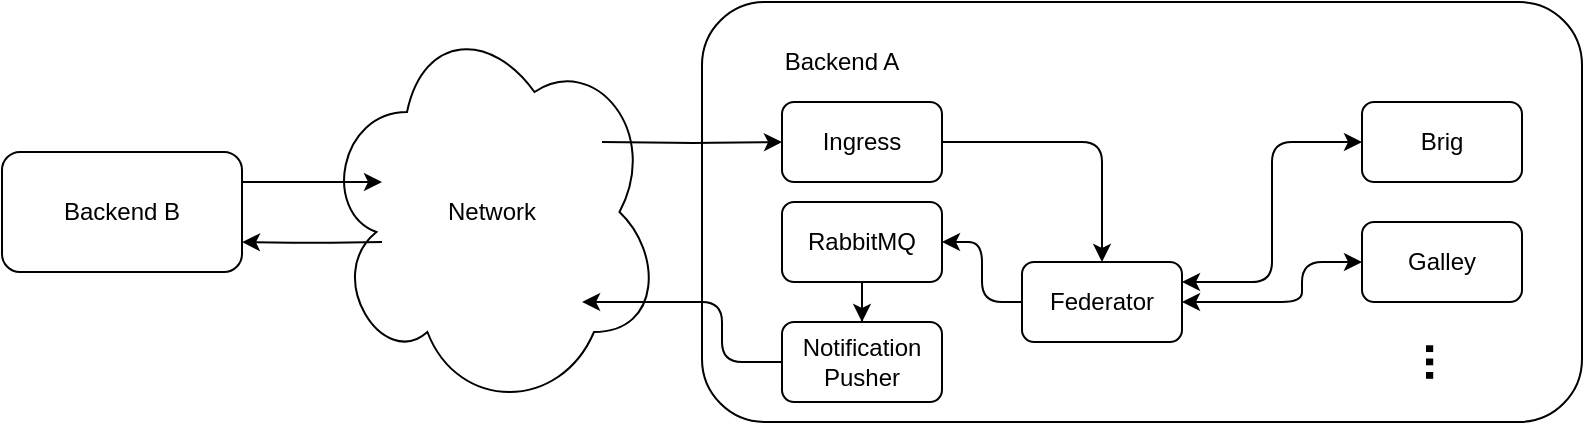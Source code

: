 <mxfile version="21.0.8" type="device"><diagram id="o1aKiKGvE79FpxEEGH4N" name="Page-1"><mxGraphModel dx="1510" dy="449" grid="1" gridSize="10" guides="1" tooltips="1" connect="1" arrows="1" fold="1" page="1" pageScale="1" pageWidth="827" pageHeight="1169" math="0" shadow="0"><root><mxCell id="0"/><mxCell id="1" parent="0"/><mxCell id="9Or6uXxuDk2SgGoBRDMZ-13" value="Network" style="ellipse;shape=cloud;whiteSpace=wrap;html=1;" parent="1" vertex="1"><mxGeometry x="-30" y="35" width="170" height="200" as="geometry"/></mxCell><mxCell id="9Or6uXxuDk2SgGoBRDMZ-4" value="" style="rounded=1;whiteSpace=wrap;html=1;" parent="1" vertex="1"><mxGeometry x="160" y="30" width="440" height="210" as="geometry"/></mxCell><mxCell id="9Or6uXxuDk2SgGoBRDMZ-10" style="edgeStyle=orthogonalEdgeStyle;rounded=1;orthogonalLoop=1;jettySize=auto;html=1;exitX=1;exitY=0.5;exitDx=0;exitDy=0;entryX=0.5;entryY=0;entryDx=0;entryDy=0;startArrow=none;startFill=0;" parent="1" source="9Or6uXxuDk2SgGoBRDMZ-2" target="9Or6uXxuDk2SgGoBRDMZ-3" edge="1"><mxGeometry relative="1" as="geometry"/></mxCell><mxCell id="9Or6uXxuDk2SgGoBRDMZ-12" style="edgeStyle=orthogonalEdgeStyle;rounded=1;orthogonalLoop=1;jettySize=auto;html=1;startArrow=none;startFill=0;entryX=0;entryY=0.5;entryDx=0;entryDy=0;" parent="1" target="9Or6uXxuDk2SgGoBRDMZ-2" edge="1"><mxGeometry relative="1" as="geometry"><mxPoint x="110" y="100" as="sourcePoint"/></mxGeometry></mxCell><mxCell id="9Or6uXxuDk2SgGoBRDMZ-2" value="Ingress" style="rounded=1;whiteSpace=wrap;html=1;" parent="1" vertex="1"><mxGeometry x="200" y="80" width="80" height="40" as="geometry"/></mxCell><mxCell id="9Or6uXxuDk2SgGoBRDMZ-11" style="edgeStyle=orthogonalEdgeStyle;rounded=1;orthogonalLoop=1;jettySize=auto;html=1;exitX=0;exitY=0.5;exitDx=0;exitDy=0;startArrow=none;startFill=0;entryX=1;entryY=0.5;entryDx=0;entryDy=0;" parent="1" source="9Or6uXxuDk2SgGoBRDMZ-3" edge="1" target="H7Ep_s1vv5dAR8AaKqD0-1"><mxGeometry relative="1" as="geometry"><mxPoint x="110" y="180" as="targetPoint"/></mxGeometry></mxCell><mxCell id="9Or6uXxuDk2SgGoBRDMZ-3" value="Federator" style="rounded=1;whiteSpace=wrap;html=1;" parent="1" vertex="1"><mxGeometry x="320" y="160" width="80" height="40" as="geometry"/></mxCell><mxCell id="9Or6uXxuDk2SgGoBRDMZ-8" style="edgeStyle=orthogonalEdgeStyle;rounded=1;orthogonalLoop=1;jettySize=auto;html=1;exitX=0;exitY=0.5;exitDx=0;exitDy=0;entryX=1;entryY=0.25;entryDx=0;entryDy=0;startArrow=classic;startFill=1;" parent="1" source="9Or6uXxuDk2SgGoBRDMZ-5" target="9Or6uXxuDk2SgGoBRDMZ-3" edge="1"><mxGeometry relative="1" as="geometry"/></mxCell><mxCell id="9Or6uXxuDk2SgGoBRDMZ-5" value="Brig" style="rounded=1;whiteSpace=wrap;html=1;" parent="1" vertex="1"><mxGeometry x="490" y="80" width="80" height="40" as="geometry"/></mxCell><mxCell id="9Or6uXxuDk2SgGoBRDMZ-9" style="edgeStyle=orthogonalEdgeStyle;rounded=1;orthogonalLoop=1;jettySize=auto;html=1;exitX=0;exitY=0.5;exitDx=0;exitDy=0;entryX=1;entryY=0.5;entryDx=0;entryDy=0;startArrow=classic;startFill=1;" parent="1" source="9Or6uXxuDk2SgGoBRDMZ-6" target="9Or6uXxuDk2SgGoBRDMZ-3" edge="1"><mxGeometry relative="1" as="geometry"><Array as="points"><mxPoint x="460" y="160"/><mxPoint x="460" y="180"/></Array></mxGeometry></mxCell><mxCell id="9Or6uXxuDk2SgGoBRDMZ-6" value="Galley" style="rounded=1;whiteSpace=wrap;html=1;" parent="1" vertex="1"><mxGeometry x="490" y="140" width="80" height="40" as="geometry"/></mxCell><mxCell id="9Or6uXxuDk2SgGoBRDMZ-7" value="&lt;font style=&quot;font-size: 24px&quot;&gt;&lt;b&gt;&lt;font style=&quot;font-size: 24px&quot;&gt;...&lt;/font&gt;&lt;/b&gt;&lt;/font&gt;" style="text;html=1;strokeColor=none;fillColor=none;align=center;verticalAlign=middle;whiteSpace=wrap;rounded=0;rotation=90;" parent="1" vertex="1"><mxGeometry x="510" y="200" width="40" height="20" as="geometry"/></mxCell><mxCell id="9Or6uXxuDk2SgGoBRDMZ-14" value="Backend A" style="text;html=1;strokeColor=none;fillColor=none;align=center;verticalAlign=middle;whiteSpace=wrap;rounded=0;" parent="1" vertex="1"><mxGeometry x="200" y="50" width="60" height="20" as="geometry"/></mxCell><mxCell id="9Or6uXxuDk2SgGoBRDMZ-17" style="edgeStyle=orthogonalEdgeStyle;rounded=1;orthogonalLoop=1;jettySize=auto;html=1;exitX=1;exitY=0.25;exitDx=0;exitDy=0;startArrow=none;startFill=0;" parent="1" source="9Or6uXxuDk2SgGoBRDMZ-15" edge="1"><mxGeometry relative="1" as="geometry"><mxPoint y="120" as="targetPoint"/></mxGeometry></mxCell><mxCell id="9Or6uXxuDk2SgGoBRDMZ-18" style="edgeStyle=orthogonalEdgeStyle;rounded=1;orthogonalLoop=1;jettySize=auto;html=1;exitX=1;exitY=0.75;exitDx=0;exitDy=0;startArrow=none;startFill=0;entryX=1;entryY=0.75;entryDx=0;entryDy=0;" parent="1" target="9Or6uXxuDk2SgGoBRDMZ-15" edge="1"><mxGeometry relative="1" as="geometry"><mxPoint y="150" as="sourcePoint"/></mxGeometry></mxCell><mxCell id="9Or6uXxuDk2SgGoBRDMZ-15" value="&lt;div&gt;Backend B&lt;/div&gt;" style="rounded=1;whiteSpace=wrap;html=1;" parent="1" vertex="1"><mxGeometry x="-190" y="105" width="120" height="60" as="geometry"/></mxCell><mxCell id="H7Ep_s1vv5dAR8AaKqD0-3" style="edgeStyle=orthogonalEdgeStyle;rounded=0;orthogonalLoop=1;jettySize=auto;html=1;entryX=0.5;entryY=0;entryDx=0;entryDy=0;" edge="1" parent="1" source="H7Ep_s1vv5dAR8AaKqD0-1" target="H7Ep_s1vv5dAR8AaKqD0-2"><mxGeometry relative="1" as="geometry"/></mxCell><mxCell id="H7Ep_s1vv5dAR8AaKqD0-1" value="RabbitMQ" style="rounded=1;whiteSpace=wrap;html=1;" vertex="1" parent="1"><mxGeometry x="200" y="130" width="80" height="40" as="geometry"/></mxCell><mxCell id="H7Ep_s1vv5dAR8AaKqD0-4" style="edgeStyle=orthogonalEdgeStyle;rounded=1;orthogonalLoop=1;jettySize=auto;html=1;entryX=0.765;entryY=0.725;entryDx=0;entryDy=0;entryPerimeter=0;" edge="1" parent="1" source="H7Ep_s1vv5dAR8AaKqD0-2" target="9Or6uXxuDk2SgGoBRDMZ-13"><mxGeometry relative="1" as="geometry"/></mxCell><mxCell id="H7Ep_s1vv5dAR8AaKqD0-2" value="&lt;div&gt;Notification&lt;/div&gt;&lt;div&gt;Pusher&lt;br&gt;&lt;/div&gt;" style="rounded=1;whiteSpace=wrap;html=1;" vertex="1" parent="1"><mxGeometry x="200" y="190" width="80" height="40" as="geometry"/></mxCell></root></mxGraphModel></diagram></mxfile>